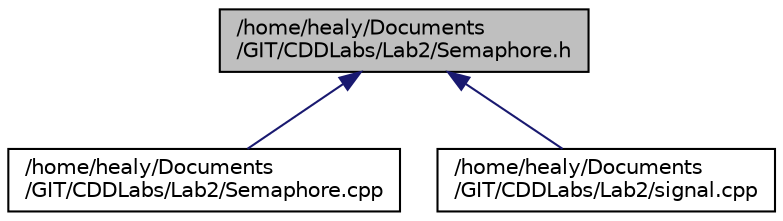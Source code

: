 digraph "/home/healy/Documents/GIT/CDDLabs/Lab2/Semaphore.h"
{
  edge [fontname="Helvetica",fontsize="10",labelfontname="Helvetica",labelfontsize="10"];
  node [fontname="Helvetica",fontsize="10",shape=record];
  Node1 [label="/home/healy/Documents\l/GIT/CDDLabs/Lab2/Semaphore.h",height=0.2,width=0.4,color="black", fillcolor="grey75", style="filled", fontcolor="black"];
  Node1 -> Node2 [dir="back",color="midnightblue",fontsize="10",style="solid",fontname="Helvetica"];
  Node2 [label="/home/healy/Documents\l/GIT/CDDLabs/Lab2/Semaphore.cpp",height=0.2,width=0.4,color="black", fillcolor="white", style="filled",URL="$_semaphore_8cpp.html"];
  Node1 -> Node3 [dir="back",color="midnightblue",fontsize="10",style="solid",fontname="Helvetica"];
  Node3 [label="/home/healy/Documents\l/GIT/CDDLabs/Lab2/signal.cpp",height=0.2,width=0.4,color="black", fillcolor="white", style="filled",URL="$signal_8cpp.html"];
}
